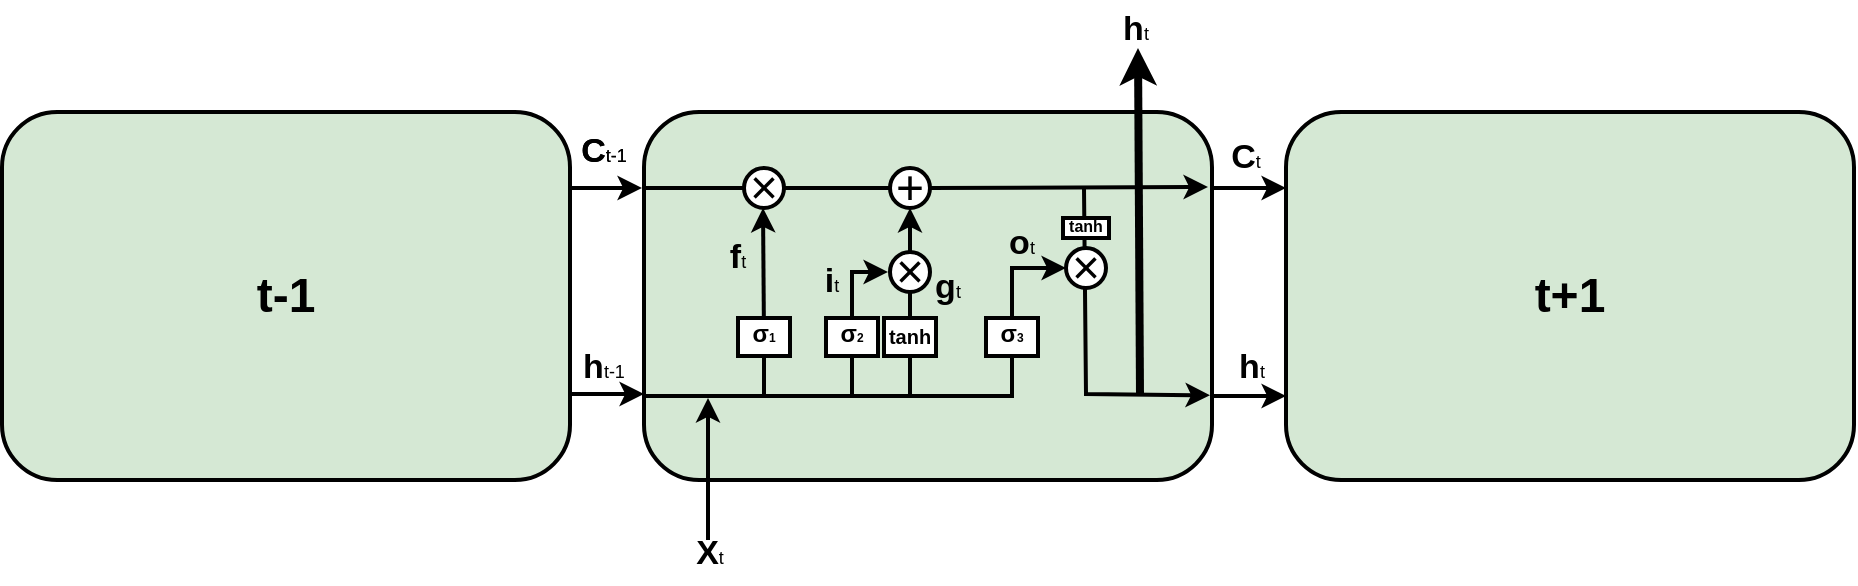 <mxfile version="16.6.4" type="github">
  <diagram id="9_Wc4JojZyw2gUKqIsBO" name="Page-1">
    <mxGraphModel dx="782" dy="1259" grid="0" gridSize="10" guides="1" tooltips="1" connect="1" arrows="1" fold="1" page="0" pageScale="1" pageWidth="827" pageHeight="1169" background="none" math="0" shadow="0">
      <root>
        <mxCell id="0" />
        <mxCell id="1" parent="0" />
        <mxCell id="OD2zqKiSyOLXe6nQ0CJi-3" value="" style="rounded=1;whiteSpace=wrap;html=1;hachureGap=4;fillColor=#d5e8d4;strokeColor=#000000;strokeWidth=2;" parent="1" vertex="1">
          <mxGeometry x="375" y="-652" width="284" height="184" as="geometry" />
        </mxCell>
        <mxCell id="V5X0dFHsO0KxBSgFWat6-3" value="" style="rounded=1;whiteSpace=wrap;html=1;hachureGap=4;fillColor=#d5e8d4;strokeColor=#000000;strokeWidth=2;" parent="1" vertex="1">
          <mxGeometry x="54" y="-652" width="284" height="184" as="geometry" />
        </mxCell>
        <mxCell id="V5X0dFHsO0KxBSgFWat6-4" value="" style="rounded=1;whiteSpace=wrap;html=1;hachureGap=4;fillColor=#d5e8d4;strokeColor=#000000;strokeWidth=2;" parent="1" vertex="1">
          <mxGeometry x="696" y="-652" width="284" height="184" as="geometry" />
        </mxCell>
        <mxCell id="V5X0dFHsO0KxBSgFWat6-6" value="" style="endArrow=classic;html=1;rounded=0;strokeWidth=2;" parent="1" edge="1">
          <mxGeometry width="50" height="50" relative="1" as="geometry">
            <mxPoint x="337" y="-614" as="sourcePoint" />
            <mxPoint x="374" y="-614" as="targetPoint" />
          </mxGeometry>
        </mxCell>
        <mxCell id="V5X0dFHsO0KxBSgFWat6-8" value="" style="endArrow=classic;html=1;rounded=0;strokeWidth=2;entryX=0.743;entryY=0.967;entryDx=0;entryDy=0;entryPerimeter=0;" parent="1" target="V5X0dFHsO0KxBSgFWat6-23" edge="1">
          <mxGeometry width="50" height="50" relative="1" as="geometry">
            <mxPoint x="659" y="-510" as="sourcePoint" />
            <mxPoint x="696" y="-511" as="targetPoint" />
          </mxGeometry>
        </mxCell>
        <mxCell id="V5X0dFHsO0KxBSgFWat6-10" value="&lt;b&gt;C&lt;/b&gt;&lt;font style=&quot;font-size: 9px&quot;&gt;t-1&lt;/font&gt;" style="text;html=1;strokeColor=none;fillColor=none;align=center;verticalAlign=middle;whiteSpace=wrap;rounded=0;fontSize=17;" parent="1" vertex="1">
          <mxGeometry x="320" y="-647" width="70" height="30" as="geometry" />
        </mxCell>
        <mxCell id="V5X0dFHsO0KxBSgFWat6-12" value="" style="endArrow=classic;html=1;rounded=0;strokeWidth=2;" parent="1" edge="1">
          <mxGeometry width="50" height="50" relative="1" as="geometry">
            <mxPoint x="338" y="-511" as="sourcePoint" />
            <mxPoint x="375" y="-511" as="targetPoint" />
          </mxGeometry>
        </mxCell>
        <mxCell id="V5X0dFHsO0KxBSgFWat6-15" value="&lt;b&gt;h&lt;/b&gt;&lt;font style=&quot;font-size: 9px&quot;&gt;t-1&lt;/font&gt;" style="text;html=1;strokeColor=none;fillColor=none;align=center;verticalAlign=middle;whiteSpace=wrap;rounded=0;fontSize=17;" parent="1" vertex="1">
          <mxGeometry x="320" y="-539" width="70" height="30" as="geometry" />
        </mxCell>
        <mxCell id="V5X0dFHsO0KxBSgFWat6-16" value="&lt;b&gt;C&lt;/b&gt;&lt;font style=&quot;font-size: 9px&quot;&gt;t&lt;/font&gt;" style="text;html=1;strokeColor=none;fillColor=none;align=center;verticalAlign=middle;whiteSpace=wrap;rounded=0;fontSize=17;" parent="1" vertex="1">
          <mxGeometry x="641" y="-644" width="70" height="30" as="geometry" />
        </mxCell>
        <mxCell id="V5X0dFHsO0KxBSgFWat6-20" value="&lt;b&gt;C&lt;/b&gt;&lt;font style=&quot;font-size: 9px&quot;&gt;t-1&lt;/font&gt;" style="text;html=1;strokeColor=none;fillColor=none;align=center;verticalAlign=middle;whiteSpace=wrap;rounded=0;fontSize=17;" parent="1" vertex="1">
          <mxGeometry x="320" y="-647" width="70" height="30" as="geometry" />
        </mxCell>
        <mxCell id="V5X0dFHsO0KxBSgFWat6-22" value="" style="endArrow=classic;html=1;rounded=0;strokeWidth=2;" parent="1" edge="1">
          <mxGeometry width="50" height="50" relative="1" as="geometry">
            <mxPoint x="659" y="-614" as="sourcePoint" />
            <mxPoint x="696" y="-614" as="targetPoint" />
          </mxGeometry>
        </mxCell>
        <mxCell id="V5X0dFHsO0KxBSgFWat6-23" value="&lt;b&gt;h&lt;/b&gt;&lt;font style=&quot;font-size: 9px&quot;&gt;t&lt;/font&gt;" style="text;html=1;strokeColor=none;fillColor=none;align=center;verticalAlign=middle;whiteSpace=wrap;rounded=0;fontSize=17;" parent="1" vertex="1">
          <mxGeometry x="644" y="-539" width="70" height="30" as="geometry" />
        </mxCell>
        <mxCell id="V5X0dFHsO0KxBSgFWat6-24" value="&lt;font size=&quot;1&quot;&gt;&lt;b style=&quot;font-size: 24px&quot;&gt;t-1&lt;/b&gt;&lt;/font&gt;" style="text;html=1;strokeColor=none;fillColor=none;align=center;verticalAlign=middle;whiteSpace=wrap;rounded=0;fontSize=9;" parent="1" vertex="1">
          <mxGeometry x="166" y="-575" width="60" height="30" as="geometry" />
        </mxCell>
        <mxCell id="V5X0dFHsO0KxBSgFWat6-25" value="&lt;font size=&quot;1&quot;&gt;&lt;b style=&quot;font-size: 24px&quot;&gt;t+1&lt;/b&gt;&lt;/font&gt;" style="text;html=1;strokeColor=none;fillColor=none;align=center;verticalAlign=middle;whiteSpace=wrap;rounded=0;fontSize=9;" parent="1" vertex="1">
          <mxGeometry x="808" y="-575" width="60" height="30" as="geometry" />
        </mxCell>
        <mxCell id="V5X0dFHsO0KxBSgFWat6-31" value="" style="endArrow=classic;html=1;rounded=0;fontSize=24;strokeWidth=2;startArrow=none;" parent="1" source="V5X0dFHsO0KxBSgFWat6-29" edge="1">
          <mxGeometry width="50" height="50" relative="1" as="geometry">
            <mxPoint x="377" y="-614.5" as="sourcePoint" />
            <mxPoint x="657" y="-614.5" as="targetPoint" />
          </mxGeometry>
        </mxCell>
        <mxCell id="V5X0dFHsO0KxBSgFWat6-33" value="" style="endArrow=classic;html=1;rounded=0;fontSize=24;strokeWidth=2;startArrow=none;" parent="1" source="V5X0dFHsO0KxBSgFWat6-35" edge="1">
          <mxGeometry width="50" height="50" relative="1" as="geometry">
            <mxPoint x="435" y="-512" as="sourcePoint" />
            <mxPoint x="434.5" y="-604" as="targetPoint" />
          </mxGeometry>
        </mxCell>
        <mxCell id="V5X0dFHsO0KxBSgFWat6-35" value="" style="rounded=0;whiteSpace=wrap;html=1;fontSize=24;strokeColor=#000000;strokeWidth=2;" parent="1" vertex="1">
          <mxGeometry x="422" y="-549" width="26" height="19" as="geometry" />
        </mxCell>
        <mxCell id="V5X0dFHsO0KxBSgFWat6-37" value="" style="endArrow=none;html=1;rounded=0;fontSize=24;strokeWidth=2;" parent="1" target="V5X0dFHsO0KxBSgFWat6-35" edge="1">
          <mxGeometry width="50" height="50" relative="1" as="geometry">
            <mxPoint x="435" y="-510" as="sourcePoint" />
            <mxPoint x="434.5" y="-604" as="targetPoint" />
          </mxGeometry>
        </mxCell>
        <mxCell id="V5X0dFHsO0KxBSgFWat6-29" value="" style="ellipse;whiteSpace=wrap;html=1;aspect=fixed;fontSize=24;strokeColor=#000000;strokeWidth=2;" parent="1" vertex="1">
          <mxGeometry x="498" y="-624" width="20" height="20" as="geometry" />
        </mxCell>
        <mxCell id="V5X0dFHsO0KxBSgFWat6-39" value="" style="endArrow=none;html=1;rounded=0;fontSize=24;strokeWidth=2;" parent="1" target="V5X0dFHsO0KxBSgFWat6-29" edge="1">
          <mxGeometry width="50" height="50" relative="1" as="geometry">
            <mxPoint x="375" y="-614" as="sourcePoint" />
            <mxPoint x="657" y="-614.5" as="targetPoint" />
          </mxGeometry>
        </mxCell>
        <mxCell id="V5X0dFHsO0KxBSgFWat6-41" value="" style="endArrow=classic;html=1;rounded=0;fontSize=24;strokeWidth=2;entryX=0;entryY=0.5;entryDx=0;entryDy=0;" parent="1" edge="1">
          <mxGeometry width="50" height="50" relative="1" as="geometry">
            <mxPoint x="479" y="-510" as="sourcePoint" />
            <mxPoint x="497" y="-572" as="targetPoint" />
            <Array as="points">
              <mxPoint x="479" y="-572" />
            </Array>
          </mxGeometry>
        </mxCell>
        <mxCell id="V5X0dFHsO0KxBSgFWat6-26" value="" style="ellipse;whiteSpace=wrap;html=1;aspect=fixed;fontSize=24;strokeColor=#000000;strokeWidth=2;" parent="1" vertex="1">
          <mxGeometry x="425" y="-624" width="20" height="20" as="geometry" />
        </mxCell>
        <mxCell id="V5X0dFHsO0KxBSgFWat6-55" value="" style="endArrow=classic;html=1;rounded=0;fontSize=24;strokeWidth=2;entryX=0;entryY=0.5;entryDx=0;entryDy=0;" parent="1" target="V5X0dFHsO0KxBSgFWat6-47" edge="1">
          <mxGeometry width="50" height="50" relative="1" as="geometry">
            <mxPoint x="376" y="-510" as="sourcePoint" />
            <mxPoint x="478" y="-527" as="targetPoint" />
            <Array as="points">
              <mxPoint x="559" y="-510" />
              <mxPoint x="559" y="-574" />
            </Array>
          </mxGeometry>
        </mxCell>
        <mxCell id="V5X0dFHsO0KxBSgFWat6-57" value="" style="endArrow=classic;html=1;rounded=0;fontSize=24;strokeWidth=2;entryX=0.2;entryY=0.956;entryDx=0;entryDy=0;entryPerimeter=0;" parent="1" target="V5X0dFHsO0KxBSgFWat6-23" edge="1">
          <mxGeometry width="50" height="50" relative="1" as="geometry">
            <mxPoint x="595" y="-614" as="sourcePoint" />
            <mxPoint x="643" y="-534" as="targetPoint" />
            <Array as="points">
              <mxPoint x="596" y="-511" />
            </Array>
          </mxGeometry>
        </mxCell>
        <mxCell id="V5X0dFHsO0KxBSgFWat6-61" value="" style="endArrow=classic;html=1;rounded=0;fontSize=24;strokeWidth=4;strokeColor=#000000;" parent="1" edge="1">
          <mxGeometry width="50" height="50" relative="1" as="geometry">
            <mxPoint x="623" y="-511" as="sourcePoint" />
            <mxPoint x="622" y="-684" as="targetPoint" />
          </mxGeometry>
        </mxCell>
        <mxCell id="V5X0dFHsO0KxBSgFWat6-63" value="&lt;b&gt;h&lt;/b&gt;&lt;font style=&quot;font-size: 9px&quot;&gt;t&lt;/font&gt;" style="text;html=1;strokeColor=none;fillColor=none;align=center;verticalAlign=middle;whiteSpace=wrap;rounded=0;fontSize=17;" parent="1" vertex="1">
          <mxGeometry x="586" y="-708" width="70" height="30" as="geometry" />
        </mxCell>
        <mxCell id="V5X0dFHsO0KxBSgFWat6-64" value="" style="endArrow=classic;html=1;rounded=0;fontSize=24;strokeColor=#000000;strokeWidth=2;" parent="1" edge="1">
          <mxGeometry width="50" height="50" relative="1" as="geometry">
            <mxPoint x="407" y="-438" as="sourcePoint" />
            <mxPoint x="407" y="-509" as="targetPoint" />
          </mxGeometry>
        </mxCell>
        <mxCell id="V5X0dFHsO0KxBSgFWat6-38" value="" style="rounded=0;whiteSpace=wrap;html=1;fontSize=24;strokeColor=#000000;strokeWidth=2;" parent="1" vertex="1">
          <mxGeometry x="466" y="-549" width="26" height="19" as="geometry" />
        </mxCell>
        <mxCell id="V5X0dFHsO0KxBSgFWat6-46" value="" style="endArrow=classic;html=1;rounded=0;fontSize=24;strokeWidth=2;entryX=0.5;entryY=1;entryDx=0;entryDy=0;" parent="1" target="V5X0dFHsO0KxBSgFWat6-29" edge="1">
          <mxGeometry width="50" height="50" relative="1" as="geometry">
            <mxPoint x="508" y="-509" as="sourcePoint" />
            <mxPoint x="538" y="-599" as="targetPoint" />
          </mxGeometry>
        </mxCell>
        <mxCell id="V5X0dFHsO0KxBSgFWat6-42" value="" style="ellipse;whiteSpace=wrap;html=1;aspect=fixed;fontSize=24;strokeColor=#000000;strokeWidth=2;" parent="1" vertex="1">
          <mxGeometry x="498" y="-582" width="20" height="20" as="geometry" />
        </mxCell>
        <mxCell id="V5X0dFHsO0KxBSgFWat6-43" value="" style="rounded=0;whiteSpace=wrap;html=1;fontSize=24;strokeColor=#000000;strokeWidth=2;" parent="1" vertex="1">
          <mxGeometry x="495" y="-549" width="26" height="19" as="geometry" />
        </mxCell>
        <mxCell id="V5X0dFHsO0KxBSgFWat6-48" value="" style="rounded=0;whiteSpace=wrap;html=1;fontSize=24;strokeColor=#000000;strokeWidth=2;" parent="1" vertex="1">
          <mxGeometry x="546" y="-549" width="26" height="19" as="geometry" />
        </mxCell>
        <mxCell id="V5X0dFHsO0KxBSgFWat6-54" value="" style="rounded=0;whiteSpace=wrap;html=1;fontSize=24;strokeColor=#000000;strokeWidth=2;" parent="1" vertex="1">
          <mxGeometry x="584.5" y="-599" width="23" height="10" as="geometry" />
        </mxCell>
        <mxCell id="V5X0dFHsO0KxBSgFWat6-47" value="" style="ellipse;whiteSpace=wrap;html=1;aspect=fixed;fontSize=24;strokeColor=#000000;strokeWidth=2;" parent="1" vertex="1">
          <mxGeometry x="586" y="-584" width="20" height="20" as="geometry" />
        </mxCell>
        <mxCell id="V5X0dFHsO0KxBSgFWat6-65" value="×" style="text;html=1;strokeColor=none;fillColor=none;align=center;verticalAlign=middle;whiteSpace=wrap;rounded=0;fontSize=24;" parent="1" vertex="1">
          <mxGeometry x="405" y="-629" width="60" height="30" as="geometry" />
        </mxCell>
        <mxCell id="V5X0dFHsO0KxBSgFWat6-66" value="+" style="text;html=1;strokeColor=none;fillColor=none;align=center;verticalAlign=middle;whiteSpace=wrap;rounded=0;fontSize=24;" parent="1" vertex="1">
          <mxGeometry x="478" y="-629" width="60" height="30" as="geometry" />
        </mxCell>
        <mxCell id="V5X0dFHsO0KxBSgFWat6-67" value="×" style="text;html=1;strokeColor=none;fillColor=none;align=center;verticalAlign=middle;whiteSpace=wrap;rounded=0;fontSize=24;" parent="1" vertex="1">
          <mxGeometry x="566" y="-589" width="60" height="30" as="geometry" />
        </mxCell>
        <mxCell id="V5X0dFHsO0KxBSgFWat6-68" value="×" style="text;html=1;strokeColor=none;fillColor=none;align=center;verticalAlign=middle;whiteSpace=wrap;rounded=0;fontSize=24;" parent="1" vertex="1">
          <mxGeometry x="478" y="-587" width="60" height="30" as="geometry" />
        </mxCell>
        <mxCell id="V5X0dFHsO0KxBSgFWat6-69" value="&lt;b&gt;&lt;font style=&quot;font-size: 8px&quot;&gt;tanh&lt;/font&gt;&lt;/b&gt;" style="text;html=1;strokeColor=none;fillColor=none;align=center;verticalAlign=middle;whiteSpace=wrap;rounded=0;fontSize=24;" parent="1" vertex="1">
          <mxGeometry x="566" y="-615" width="60" height="30" as="geometry" />
        </mxCell>
        <mxCell id="V5X0dFHsO0KxBSgFWat6-71" value="&lt;font style=&quot;font-size: 10px&quot;&gt;&lt;b&gt;tanh&lt;/b&gt;&lt;/font&gt;" style="text;html=1;strokeColor=none;fillColor=none;align=center;verticalAlign=middle;whiteSpace=wrap;rounded=0;fontSize=8;" parent="1" vertex="1">
          <mxGeometry x="478" y="-554" width="60" height="28" as="geometry" />
        </mxCell>
        <mxCell id="V5X0dFHsO0KxBSgFWat6-72" value="&lt;font style=&quot;font-size: 12px&quot;&gt;&lt;b&gt;σ&lt;font style=&quot;font-size: 6px&quot;&gt;1&lt;/font&gt;&lt;/b&gt;&lt;/font&gt;" style="text;html=1;strokeColor=none;fillColor=none;align=center;verticalAlign=middle;whiteSpace=wrap;rounded=0;fontSize=10;" parent="1" vertex="1">
          <mxGeometry x="405" y="-556" width="60" height="30" as="geometry" />
        </mxCell>
        <mxCell id="V5X0dFHsO0KxBSgFWat6-74" value="&lt;font style=&quot;font-size: 12px&quot;&gt;&lt;b&gt;σ&lt;font style=&quot;font-size: 6px&quot;&gt;2&lt;/font&gt;&lt;/b&gt;&lt;/font&gt;" style="text;html=1;strokeColor=none;fillColor=none;align=center;verticalAlign=middle;whiteSpace=wrap;rounded=0;fontSize=10;" parent="1" vertex="1">
          <mxGeometry x="449" y="-556" width="60" height="30" as="geometry" />
        </mxCell>
        <mxCell id="V5X0dFHsO0KxBSgFWat6-75" value="&lt;font style=&quot;font-size: 12px&quot;&gt;&lt;b&gt;σ&lt;font style=&quot;font-size: 6px&quot;&gt;3&lt;/font&gt;&lt;/b&gt;&lt;/font&gt;" style="text;html=1;strokeColor=none;fillColor=none;align=center;verticalAlign=middle;whiteSpace=wrap;rounded=0;fontSize=10;" parent="1" vertex="1">
          <mxGeometry x="529" y="-556" width="60" height="30" as="geometry" />
        </mxCell>
        <mxCell id="V5X0dFHsO0KxBSgFWat6-76" value="&lt;b&gt;X&lt;/b&gt;&lt;font style=&quot;font-size: 9px&quot;&gt;t&lt;/font&gt;" style="text;html=1;strokeColor=none;fillColor=none;align=center;verticalAlign=middle;whiteSpace=wrap;rounded=0;fontSize=17;" parent="1" vertex="1">
          <mxGeometry x="373" y="-446" width="70" height="30" as="geometry" />
        </mxCell>
        <mxCell id="LrEFJJrs9VeRW5LqGO_G-1" value="&lt;b&gt;i&lt;/b&gt;&lt;font style=&quot;font-size: 9px&quot;&gt;t&lt;/font&gt;" style="text;html=1;strokeColor=none;fillColor=none;align=center;verticalAlign=middle;whiteSpace=wrap;rounded=0;fontSize=17;" vertex="1" parent="1">
          <mxGeometry x="434" y="-582" width="70" height="30" as="geometry" />
        </mxCell>
        <mxCell id="LrEFJJrs9VeRW5LqGO_G-3" value="&lt;b&gt;f&lt;/b&gt;&lt;font style=&quot;font-size: 9px&quot;&gt;t&lt;/font&gt;" style="text;html=1;strokeColor=none;fillColor=none;align=center;verticalAlign=middle;whiteSpace=wrap;rounded=0;fontSize=17;" vertex="1" parent="1">
          <mxGeometry x="387" y="-594" width="70" height="30" as="geometry" />
        </mxCell>
        <mxCell id="LrEFJJrs9VeRW5LqGO_G-4" value="&lt;b&gt;o&lt;/b&gt;&lt;font style=&quot;font-size: 9px&quot;&gt;t&lt;/font&gt;" style="text;html=1;strokeColor=none;fillColor=none;align=center;verticalAlign=middle;whiteSpace=wrap;rounded=0;fontSize=17;" vertex="1" parent="1">
          <mxGeometry x="529" y="-601" width="70" height="30" as="geometry" />
        </mxCell>
        <mxCell id="LrEFJJrs9VeRW5LqGO_G-5" value="&lt;b&gt;g&lt;/b&gt;&lt;font style=&quot;font-size: 9px&quot;&gt;t&lt;/font&gt;" style="text;html=1;strokeColor=none;fillColor=none;align=center;verticalAlign=middle;whiteSpace=wrap;rounded=0;fontSize=17;" vertex="1" parent="1">
          <mxGeometry x="492" y="-579" width="70" height="30" as="geometry" />
        </mxCell>
      </root>
    </mxGraphModel>
  </diagram>
</mxfile>
